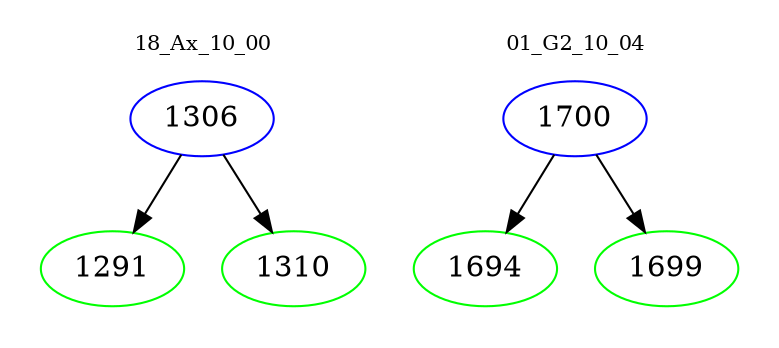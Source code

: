 digraph{
subgraph cluster_0 {
color = white
label = "18_Ax_10_00";
fontsize=10;
T0_1306 [label="1306", color="blue"]
T0_1306 -> T0_1291 [color="black"]
T0_1291 [label="1291", color="green"]
T0_1306 -> T0_1310 [color="black"]
T0_1310 [label="1310", color="green"]
}
subgraph cluster_1 {
color = white
label = "01_G2_10_04";
fontsize=10;
T1_1700 [label="1700", color="blue"]
T1_1700 -> T1_1694 [color="black"]
T1_1694 [label="1694", color="green"]
T1_1700 -> T1_1699 [color="black"]
T1_1699 [label="1699", color="green"]
}
}
